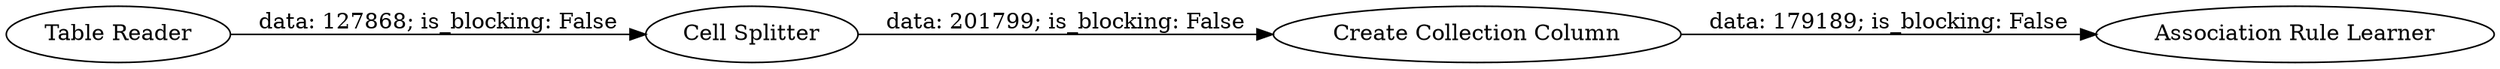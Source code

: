 digraph {
	"-6838937239313838623_4" [label="Association Rule Learner"]
	"-6838937239313838623_1" [label="Table Reader"]
	"-6838937239313838623_3" [label="Create Collection Column"]
	"-6838937239313838623_2" [label="Cell Splitter"]
	"-6838937239313838623_2" -> "-6838937239313838623_3" [label="data: 201799; is_blocking: False"]
	"-6838937239313838623_3" -> "-6838937239313838623_4" [label="data: 179189; is_blocking: False"]
	"-6838937239313838623_1" -> "-6838937239313838623_2" [label="data: 127868; is_blocking: False"]
	rankdir=LR
}
